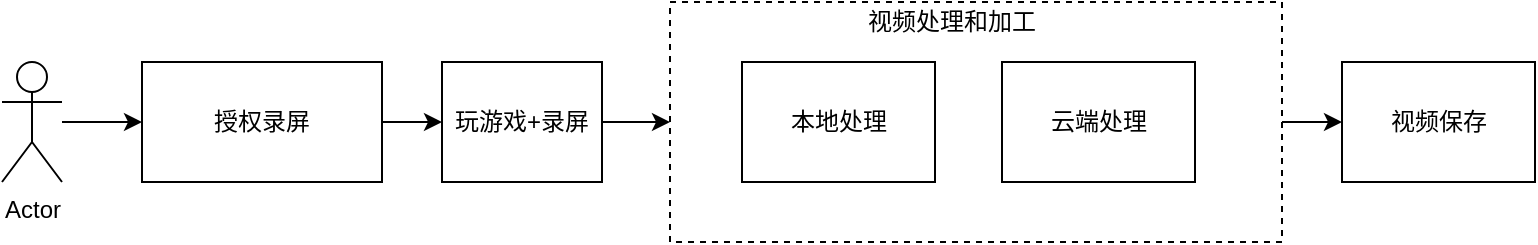 <mxfile version="13.8.9-1" type="github">
  <diagram id="6kPdP18YIkzgaYUny7Zx" name="Page-1">
    <mxGraphModel dx="1422" dy="713" grid="1" gridSize="10" guides="1" tooltips="1" connect="1" arrows="1" fold="1" page="1" pageScale="1" pageWidth="827" pageHeight="1169" math="0" shadow="0">
      <root>
        <mxCell id="0" />
        <mxCell id="1" parent="0" />
        <mxCell id="ttMp6ioaMHuGmMzKhNWM-14" value="" style="edgeStyle=orthogonalEdgeStyle;rounded=0;orthogonalLoop=1;jettySize=auto;html=1;" edge="1" parent="1" source="ttMp6ioaMHuGmMzKhNWM-12" target="ttMp6ioaMHuGmMzKhNWM-1">
          <mxGeometry relative="1" as="geometry" />
        </mxCell>
        <mxCell id="ttMp6ioaMHuGmMzKhNWM-12" value="" style="rounded=0;whiteSpace=wrap;html=1;dashed=1;" vertex="1" parent="1">
          <mxGeometry x="354" y="300" width="306" height="120" as="geometry" />
        </mxCell>
        <mxCell id="pqINeZ5Rw_kRHcZtQRDz-18" value="" style="edgeStyle=orthogonalEdgeStyle;rounded=0;orthogonalLoop=1;jettySize=auto;html=1;" parent="1" source="pqINeZ5Rw_kRHcZtQRDz-1" target="pqINeZ5Rw_kRHcZtQRDz-3" edge="1">
          <mxGeometry relative="1" as="geometry" />
        </mxCell>
        <mxCell id="pqINeZ5Rw_kRHcZtQRDz-1" value="Actor" style="shape=umlActor;verticalLabelPosition=bottom;verticalAlign=top;html=1;outlineConnect=0;" parent="1" vertex="1">
          <mxGeometry x="20" y="330" width="30" height="60" as="geometry" />
        </mxCell>
        <mxCell id="ttMp6ioaMHuGmMzKhNWM-16" style="edgeStyle=orthogonalEdgeStyle;rounded=0;orthogonalLoop=1;jettySize=auto;html=1;exitX=1;exitY=0.5;exitDx=0;exitDy=0;entryX=0;entryY=0.5;entryDx=0;entryDy=0;" edge="1" parent="1" source="pqINeZ5Rw_kRHcZtQRDz-2" target="ttMp6ioaMHuGmMzKhNWM-12">
          <mxGeometry relative="1" as="geometry" />
        </mxCell>
        <mxCell id="pqINeZ5Rw_kRHcZtQRDz-2" value="玩游戏+录屏" style="rounded=0;whiteSpace=wrap;html=1;" parent="1" vertex="1">
          <mxGeometry x="240" y="330" width="80" height="60" as="geometry" />
        </mxCell>
        <mxCell id="pqINeZ5Rw_kRHcZtQRDz-16" value="" style="edgeStyle=orthogonalEdgeStyle;rounded=0;orthogonalLoop=1;jettySize=auto;html=1;" parent="1" source="pqINeZ5Rw_kRHcZtQRDz-3" target="pqINeZ5Rw_kRHcZtQRDz-2" edge="1">
          <mxGeometry relative="1" as="geometry" />
        </mxCell>
        <mxCell id="pqINeZ5Rw_kRHcZtQRDz-3" value="授权录屏" style="rounded=0;whiteSpace=wrap;html=1;" parent="1" vertex="1">
          <mxGeometry x="90" y="330" width="120" height="60" as="geometry" />
        </mxCell>
        <mxCell id="ttMp6ioaMHuGmMzKhNWM-1" value="视频保存" style="rounded=0;whiteSpace=wrap;html=1;" vertex="1" parent="1">
          <mxGeometry x="690" y="330" width="96.5" height="60" as="geometry" />
        </mxCell>
        <mxCell id="ttMp6ioaMHuGmMzKhNWM-8" value="本地处理" style="rounded=0;whiteSpace=wrap;html=1;" vertex="1" parent="1">
          <mxGeometry x="390" y="330" width="96.5" height="60" as="geometry" />
        </mxCell>
        <mxCell id="ttMp6ioaMHuGmMzKhNWM-11" value="云端处理" style="rounded=0;whiteSpace=wrap;html=1;" vertex="1" parent="1">
          <mxGeometry x="520" y="330" width="96.5" height="60" as="geometry" />
        </mxCell>
        <mxCell id="ttMp6ioaMHuGmMzKhNWM-17" value="视频处理和加工" style="text;html=1;strokeColor=none;fillColor=none;align=center;verticalAlign=middle;whiteSpace=wrap;rounded=0;dashed=1;" vertex="1" parent="1">
          <mxGeometry x="450" y="300" width="90" height="20" as="geometry" />
        </mxCell>
      </root>
    </mxGraphModel>
  </diagram>
</mxfile>
